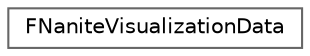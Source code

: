 digraph "Graphical Class Hierarchy"
{
 // INTERACTIVE_SVG=YES
 // LATEX_PDF_SIZE
  bgcolor="transparent";
  edge [fontname=Helvetica,fontsize=10,labelfontname=Helvetica,labelfontsize=10];
  node [fontname=Helvetica,fontsize=10,shape=box,height=0.2,width=0.4];
  rankdir="LR";
  Node0 [id="Node000000",label="FNaniteVisualizationData",height=0.2,width=0.4,color="grey40", fillcolor="white", style="filled",URL="$d3/d9b/classFNaniteVisualizationData.html",tooltip=" "];
}
